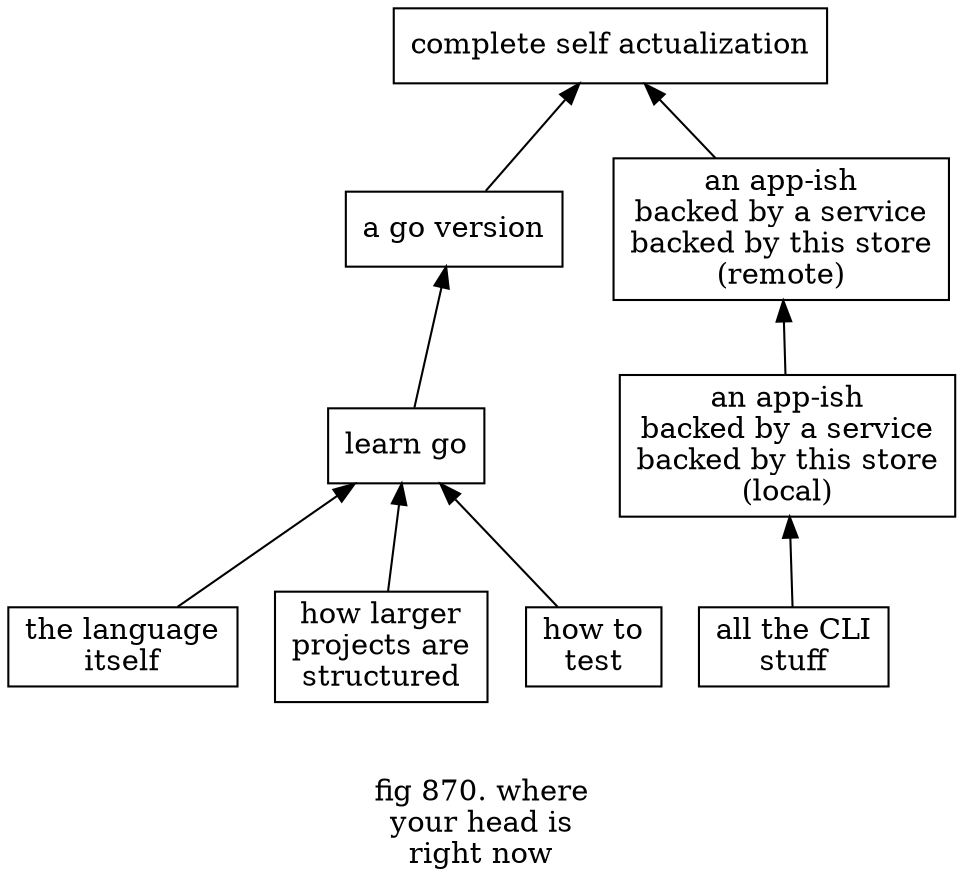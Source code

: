 digraph g {

rankdir=BT
node[shape=rect]


_94[label="complete self actualization"]
_81->_94
_56->_94


_81[label="a go version"]
_69->_81
_69 [label="learn go"]
_66->_69
_63->_69
_60->_69


_66[label="the language\nitself"]
_63[label="how larger\nprojects are\nstructured"]
_60[label="how to\ntest"]


_56[label="an app-ish\nbacked by a service\nbacked by this store\n(remote)"]
_44->_56
_44[label="an app-ish\nbacked by a service\nbacked by this store\n(local)"]

_31->_44
_31[label="all the CLI\nstuff"]


label="

fig 870. where
your head is
right now
"

}

/*
#born
*/

